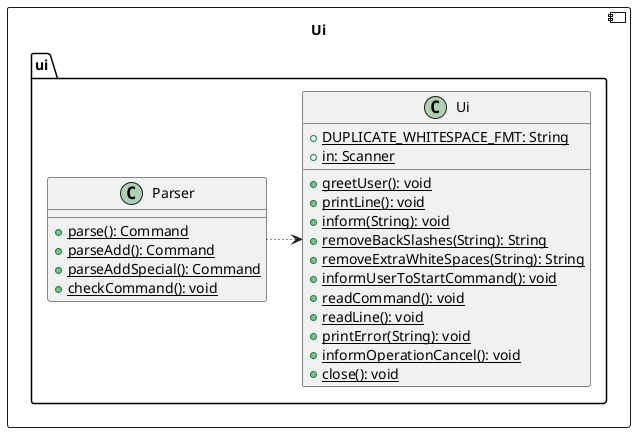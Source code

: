 @startuml
component Ui {
    package ui {
        class Ui {
            {static}+ DUPLICATE_WHITESPACE_FMT: String
            {static}+ in: Scanner
            {static}+ greetUser(): void
            {static}+ printLine(): void
            {static}+ inform(String): void
            {static}+ removeBackSlashes(String): String
            {static}+ removeExtraWhiteSpaces(String): String
            {static}+ informUserToStartCommand(): void
            {static}+ readCommand(): void
            {static}+ readLine(): void
            {static}+ printError(String): void
            {static}+ informOperationCancel(): void
            {static}+ close(): void
        }
        class Parser {
            {static}+ parse(): Command
            {static}+ parseAdd(): Command
            {static}+ parseAddSpecial(): Command
            {static}+ checkCommand(): void
        }
        Parser -[dotted]> Ui
    }

}
@enduml
